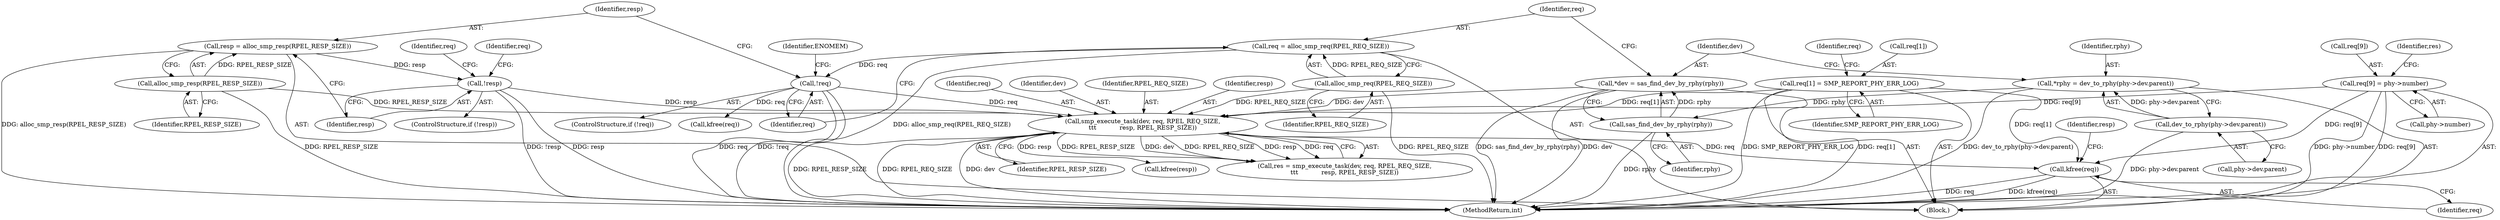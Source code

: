 digraph "0_linux_4a491b1ab11ca0556d2fda1ff1301e862a2d44c4@API" {
"1000204" [label="(Call,kfree(req))"];
"1000157" [label="(Call,smp_execute_task(dev, req, RPEL_REQ_SIZE,\n\t\t\t            resp, RPEL_RESP_SIZE))"];
"1000116" [label="(Call,*dev = sas_find_dev_by_rphy(rphy))"];
"1000118" [label="(Call,sas_find_dev_by_rphy(rphy))"];
"1000107" [label="(Call,*rphy = dev_to_rphy(phy->dev.parent))"];
"1000109" [label="(Call,dev_to_rphy(phy->dev.parent))"];
"1000125" [label="(Call,!req)"];
"1000120" [label="(Call,req = alloc_smp_req(RPEL_REQ_SIZE))"];
"1000122" [label="(Call,alloc_smp_req(RPEL_REQ_SIZE))"];
"1000143" [label="(Call,req[1] = SMP_REPORT_PHY_ERR_LOG)"];
"1000148" [label="(Call,req[9] = phy->number)"];
"1000135" [label="(Call,!resp)"];
"1000130" [label="(Call,resp = alloc_smp_resp(RPEL_RESP_SIZE))"];
"1000132" [label="(Call,alloc_smp_resp(RPEL_RESP_SIZE))"];
"1000134" [label="(ControlStructure,if (!resp))"];
"1000119" [label="(Identifier,rphy)"];
"1000148" [label="(Call,req[9] = phy->number)"];
"1000126" [label="(Identifier,req)"];
"1000135" [label="(Call,!resp)"];
"1000131" [label="(Identifier,resp)"];
"1000125" [label="(Call,!req)"];
"1000143" [label="(Call,req[1] = SMP_REPORT_PHY_ERR_LOG)"];
"1000155" [label="(Call,res = smp_execute_task(dev, req, RPEL_REQ_SIZE,\n\t\t\t            resp, RPEL_RESP_SIZE))"];
"1000204" [label="(Call,kfree(req))"];
"1000107" [label="(Call,*rphy = dev_to_rphy(phy->dev.parent))"];
"1000161" [label="(Identifier,resp)"];
"1000162" [label="(Identifier,RPEL_RESP_SIZE)"];
"1000109" [label="(Call,dev_to_rphy(phy->dev.parent))"];
"1000108" [label="(Identifier,rphy)"];
"1000110" [label="(Call,phy->dev.parent)"];
"1000210" [label="(MethodReturn,int)"];
"1000123" [label="(Identifier,RPEL_REQ_SIZE)"];
"1000206" [label="(Call,kfree(resp))"];
"1000124" [label="(ControlStructure,if (!req))"];
"1000144" [label="(Call,req[1])"];
"1000149" [label="(Call,req[9])"];
"1000159" [label="(Identifier,req)"];
"1000205" [label="(Identifier,req)"];
"1000152" [label="(Call,phy->number)"];
"1000136" [label="(Identifier,resp)"];
"1000147" [label="(Identifier,SMP_REPORT_PHY_ERR_LOG)"];
"1000158" [label="(Identifier,dev)"];
"1000121" [label="(Identifier,req)"];
"1000118" [label="(Call,sas_find_dev_by_rphy(rphy))"];
"1000157" [label="(Call,smp_execute_task(dev, req, RPEL_REQ_SIZE,\n\t\t\t            resp, RPEL_RESP_SIZE))"];
"1000129" [label="(Identifier,ENOMEM)"];
"1000138" [label="(Call,kfree(req))"];
"1000145" [label="(Identifier,req)"];
"1000139" [label="(Identifier,req)"];
"1000132" [label="(Call,alloc_smp_resp(RPEL_RESP_SIZE))"];
"1000120" [label="(Call,req = alloc_smp_req(RPEL_REQ_SIZE))"];
"1000156" [label="(Identifier,res)"];
"1000102" [label="(Block,)"];
"1000116" [label="(Call,*dev = sas_find_dev_by_rphy(rphy))"];
"1000117" [label="(Identifier,dev)"];
"1000130" [label="(Call,resp = alloc_smp_resp(RPEL_RESP_SIZE))"];
"1000133" [label="(Identifier,RPEL_RESP_SIZE)"];
"1000160" [label="(Identifier,RPEL_REQ_SIZE)"];
"1000150" [label="(Identifier,req)"];
"1000207" [label="(Identifier,resp)"];
"1000122" [label="(Call,alloc_smp_req(RPEL_REQ_SIZE))"];
"1000204" -> "1000102"  [label="AST: "];
"1000204" -> "1000205"  [label="CFG: "];
"1000205" -> "1000204"  [label="AST: "];
"1000207" -> "1000204"  [label="CFG: "];
"1000204" -> "1000210"  [label="DDG: req"];
"1000204" -> "1000210"  [label="DDG: kfree(req)"];
"1000157" -> "1000204"  [label="DDG: req"];
"1000143" -> "1000204"  [label="DDG: req[1]"];
"1000148" -> "1000204"  [label="DDG: req[9]"];
"1000157" -> "1000155"  [label="AST: "];
"1000157" -> "1000162"  [label="CFG: "];
"1000158" -> "1000157"  [label="AST: "];
"1000159" -> "1000157"  [label="AST: "];
"1000160" -> "1000157"  [label="AST: "];
"1000161" -> "1000157"  [label="AST: "];
"1000162" -> "1000157"  [label="AST: "];
"1000155" -> "1000157"  [label="CFG: "];
"1000157" -> "1000210"  [label="DDG: RPEL_RESP_SIZE"];
"1000157" -> "1000210"  [label="DDG: RPEL_REQ_SIZE"];
"1000157" -> "1000210"  [label="DDG: dev"];
"1000157" -> "1000155"  [label="DDG: RPEL_RESP_SIZE"];
"1000157" -> "1000155"  [label="DDG: dev"];
"1000157" -> "1000155"  [label="DDG: RPEL_REQ_SIZE"];
"1000157" -> "1000155"  [label="DDG: resp"];
"1000157" -> "1000155"  [label="DDG: req"];
"1000116" -> "1000157"  [label="DDG: dev"];
"1000125" -> "1000157"  [label="DDG: req"];
"1000143" -> "1000157"  [label="DDG: req[1]"];
"1000148" -> "1000157"  [label="DDG: req[9]"];
"1000122" -> "1000157"  [label="DDG: RPEL_REQ_SIZE"];
"1000135" -> "1000157"  [label="DDG: resp"];
"1000132" -> "1000157"  [label="DDG: RPEL_RESP_SIZE"];
"1000157" -> "1000206"  [label="DDG: resp"];
"1000116" -> "1000102"  [label="AST: "];
"1000116" -> "1000118"  [label="CFG: "];
"1000117" -> "1000116"  [label="AST: "];
"1000118" -> "1000116"  [label="AST: "];
"1000121" -> "1000116"  [label="CFG: "];
"1000116" -> "1000210"  [label="DDG: dev"];
"1000116" -> "1000210"  [label="DDG: sas_find_dev_by_rphy(rphy)"];
"1000118" -> "1000116"  [label="DDG: rphy"];
"1000118" -> "1000119"  [label="CFG: "];
"1000119" -> "1000118"  [label="AST: "];
"1000118" -> "1000210"  [label="DDG: rphy"];
"1000107" -> "1000118"  [label="DDG: rphy"];
"1000107" -> "1000102"  [label="AST: "];
"1000107" -> "1000109"  [label="CFG: "];
"1000108" -> "1000107"  [label="AST: "];
"1000109" -> "1000107"  [label="AST: "];
"1000117" -> "1000107"  [label="CFG: "];
"1000107" -> "1000210"  [label="DDG: dev_to_rphy(phy->dev.parent)"];
"1000109" -> "1000107"  [label="DDG: phy->dev.parent"];
"1000109" -> "1000110"  [label="CFG: "];
"1000110" -> "1000109"  [label="AST: "];
"1000109" -> "1000210"  [label="DDG: phy->dev.parent"];
"1000125" -> "1000124"  [label="AST: "];
"1000125" -> "1000126"  [label="CFG: "];
"1000126" -> "1000125"  [label="AST: "];
"1000129" -> "1000125"  [label="CFG: "];
"1000131" -> "1000125"  [label="CFG: "];
"1000125" -> "1000210"  [label="DDG: req"];
"1000125" -> "1000210"  [label="DDG: !req"];
"1000120" -> "1000125"  [label="DDG: req"];
"1000125" -> "1000138"  [label="DDG: req"];
"1000120" -> "1000102"  [label="AST: "];
"1000120" -> "1000122"  [label="CFG: "];
"1000121" -> "1000120"  [label="AST: "];
"1000122" -> "1000120"  [label="AST: "];
"1000126" -> "1000120"  [label="CFG: "];
"1000120" -> "1000210"  [label="DDG: alloc_smp_req(RPEL_REQ_SIZE)"];
"1000122" -> "1000120"  [label="DDG: RPEL_REQ_SIZE"];
"1000122" -> "1000123"  [label="CFG: "];
"1000123" -> "1000122"  [label="AST: "];
"1000122" -> "1000210"  [label="DDG: RPEL_REQ_SIZE"];
"1000143" -> "1000102"  [label="AST: "];
"1000143" -> "1000147"  [label="CFG: "];
"1000144" -> "1000143"  [label="AST: "];
"1000147" -> "1000143"  [label="AST: "];
"1000150" -> "1000143"  [label="CFG: "];
"1000143" -> "1000210"  [label="DDG: req[1]"];
"1000143" -> "1000210"  [label="DDG: SMP_REPORT_PHY_ERR_LOG"];
"1000148" -> "1000102"  [label="AST: "];
"1000148" -> "1000152"  [label="CFG: "];
"1000149" -> "1000148"  [label="AST: "];
"1000152" -> "1000148"  [label="AST: "];
"1000156" -> "1000148"  [label="CFG: "];
"1000148" -> "1000210"  [label="DDG: phy->number"];
"1000148" -> "1000210"  [label="DDG: req[9]"];
"1000135" -> "1000134"  [label="AST: "];
"1000135" -> "1000136"  [label="CFG: "];
"1000136" -> "1000135"  [label="AST: "];
"1000139" -> "1000135"  [label="CFG: "];
"1000145" -> "1000135"  [label="CFG: "];
"1000135" -> "1000210"  [label="DDG: !resp"];
"1000135" -> "1000210"  [label="DDG: resp"];
"1000130" -> "1000135"  [label="DDG: resp"];
"1000130" -> "1000102"  [label="AST: "];
"1000130" -> "1000132"  [label="CFG: "];
"1000131" -> "1000130"  [label="AST: "];
"1000132" -> "1000130"  [label="AST: "];
"1000136" -> "1000130"  [label="CFG: "];
"1000130" -> "1000210"  [label="DDG: alloc_smp_resp(RPEL_RESP_SIZE)"];
"1000132" -> "1000130"  [label="DDG: RPEL_RESP_SIZE"];
"1000132" -> "1000133"  [label="CFG: "];
"1000133" -> "1000132"  [label="AST: "];
"1000132" -> "1000210"  [label="DDG: RPEL_RESP_SIZE"];
}
